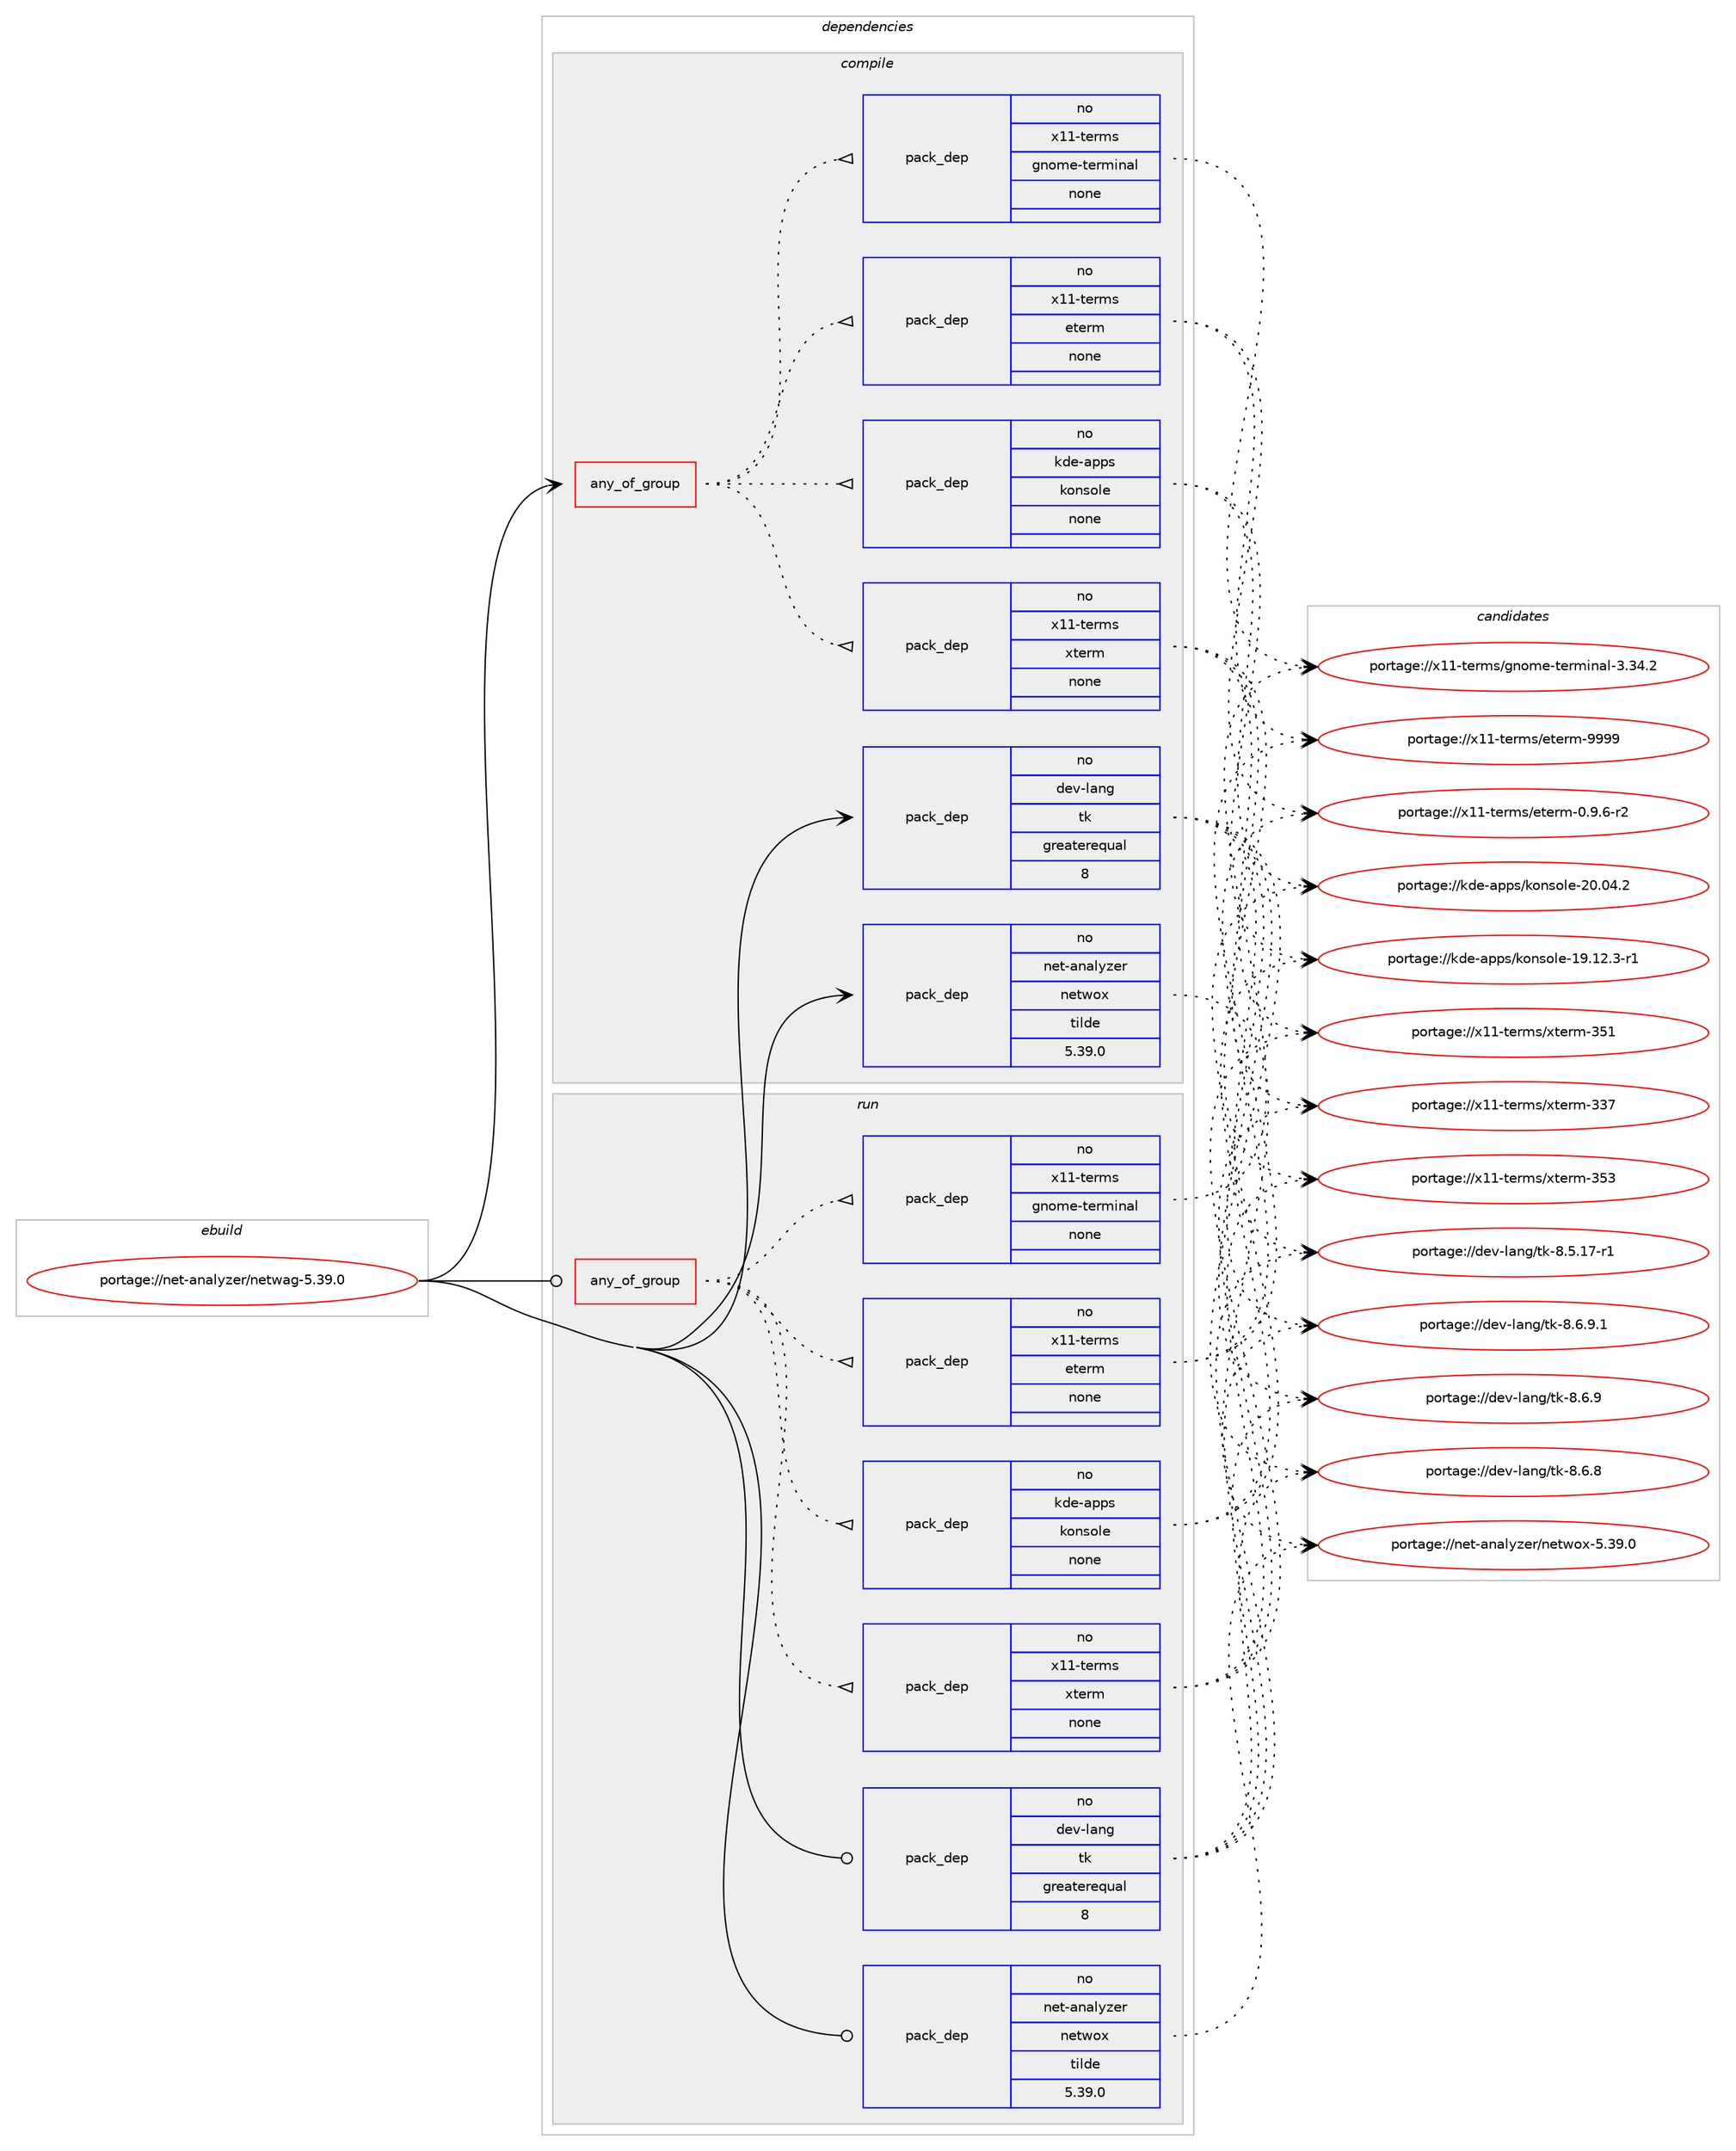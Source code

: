 digraph prolog {

# *************
# Graph options
# *************

newrank=true;
concentrate=true;
compound=true;
graph [rankdir=LR,fontname=Helvetica,fontsize=10,ranksep=1.5];#, ranksep=2.5, nodesep=0.2];
edge  [arrowhead=vee];
node  [fontname=Helvetica,fontsize=10];

# **********
# The ebuild
# **********

subgraph cluster_leftcol {
color=gray;
rank=same;
label=<<i>ebuild</i>>;
id [label="portage://net-analyzer/netwag-5.39.0", color=red, width=4, href="../net-analyzer/netwag-5.39.0.svg"];
}

# ****************
# The dependencies
# ****************

subgraph cluster_midcol {
color=gray;
label=<<i>dependencies</i>>;
subgraph cluster_compile {
fillcolor="#eeeeee";
style=filled;
label=<<i>compile</i>>;
subgraph any73 {
dependency7448 [label=<<TABLE BORDER="0" CELLBORDER="1" CELLSPACING="0" CELLPADDING="4"><TR><TD CELLPADDING="10">any_of_group</TD></TR></TABLE>>, shape=none, color=red];subgraph pack6387 {
dependency7449 [label=<<TABLE BORDER="0" CELLBORDER="1" CELLSPACING="0" CELLPADDING="4" WIDTH="220"><TR><TD ROWSPAN="6" CELLPADDING="30">pack_dep</TD></TR><TR><TD WIDTH="110">no</TD></TR><TR><TD>x11-terms</TD></TR><TR><TD>xterm</TD></TR><TR><TD>none</TD></TR><TR><TD></TD></TR></TABLE>>, shape=none, color=blue];
}
dependency7448:e -> dependency7449:w [weight=20,style="dotted",arrowhead="oinv"];
subgraph pack6388 {
dependency7450 [label=<<TABLE BORDER="0" CELLBORDER="1" CELLSPACING="0" CELLPADDING="4" WIDTH="220"><TR><TD ROWSPAN="6" CELLPADDING="30">pack_dep</TD></TR><TR><TD WIDTH="110">no</TD></TR><TR><TD>kde-apps</TD></TR><TR><TD>konsole</TD></TR><TR><TD>none</TD></TR><TR><TD></TD></TR></TABLE>>, shape=none, color=blue];
}
dependency7448:e -> dependency7450:w [weight=20,style="dotted",arrowhead="oinv"];
subgraph pack6389 {
dependency7451 [label=<<TABLE BORDER="0" CELLBORDER="1" CELLSPACING="0" CELLPADDING="4" WIDTH="220"><TR><TD ROWSPAN="6" CELLPADDING="30">pack_dep</TD></TR><TR><TD WIDTH="110">no</TD></TR><TR><TD>x11-terms</TD></TR><TR><TD>eterm</TD></TR><TR><TD>none</TD></TR><TR><TD></TD></TR></TABLE>>, shape=none, color=blue];
}
dependency7448:e -> dependency7451:w [weight=20,style="dotted",arrowhead="oinv"];
subgraph pack6390 {
dependency7452 [label=<<TABLE BORDER="0" CELLBORDER="1" CELLSPACING="0" CELLPADDING="4" WIDTH="220"><TR><TD ROWSPAN="6" CELLPADDING="30">pack_dep</TD></TR><TR><TD WIDTH="110">no</TD></TR><TR><TD>x11-terms</TD></TR><TR><TD>gnome-terminal</TD></TR><TR><TD>none</TD></TR><TR><TD></TD></TR></TABLE>>, shape=none, color=blue];
}
dependency7448:e -> dependency7452:w [weight=20,style="dotted",arrowhead="oinv"];
}
id:e -> dependency7448:w [weight=20,style="solid",arrowhead="vee"];
subgraph pack6391 {
dependency7453 [label=<<TABLE BORDER="0" CELLBORDER="1" CELLSPACING="0" CELLPADDING="4" WIDTH="220"><TR><TD ROWSPAN="6" CELLPADDING="30">pack_dep</TD></TR><TR><TD WIDTH="110">no</TD></TR><TR><TD>dev-lang</TD></TR><TR><TD>tk</TD></TR><TR><TD>greaterequal</TD></TR><TR><TD>8</TD></TR></TABLE>>, shape=none, color=blue];
}
id:e -> dependency7453:w [weight=20,style="solid",arrowhead="vee"];
subgraph pack6392 {
dependency7454 [label=<<TABLE BORDER="0" CELLBORDER="1" CELLSPACING="0" CELLPADDING="4" WIDTH="220"><TR><TD ROWSPAN="6" CELLPADDING="30">pack_dep</TD></TR><TR><TD WIDTH="110">no</TD></TR><TR><TD>net-analyzer</TD></TR><TR><TD>netwox</TD></TR><TR><TD>tilde</TD></TR><TR><TD>5.39.0</TD></TR></TABLE>>, shape=none, color=blue];
}
id:e -> dependency7454:w [weight=20,style="solid",arrowhead="vee"];
}
subgraph cluster_compileandrun {
fillcolor="#eeeeee";
style=filled;
label=<<i>compile and run</i>>;
}
subgraph cluster_run {
fillcolor="#eeeeee";
style=filled;
label=<<i>run</i>>;
subgraph any74 {
dependency7455 [label=<<TABLE BORDER="0" CELLBORDER="1" CELLSPACING="0" CELLPADDING="4"><TR><TD CELLPADDING="10">any_of_group</TD></TR></TABLE>>, shape=none, color=red];subgraph pack6393 {
dependency7456 [label=<<TABLE BORDER="0" CELLBORDER="1" CELLSPACING="0" CELLPADDING="4" WIDTH="220"><TR><TD ROWSPAN="6" CELLPADDING="30">pack_dep</TD></TR><TR><TD WIDTH="110">no</TD></TR><TR><TD>x11-terms</TD></TR><TR><TD>xterm</TD></TR><TR><TD>none</TD></TR><TR><TD></TD></TR></TABLE>>, shape=none, color=blue];
}
dependency7455:e -> dependency7456:w [weight=20,style="dotted",arrowhead="oinv"];
subgraph pack6394 {
dependency7457 [label=<<TABLE BORDER="0" CELLBORDER="1" CELLSPACING="0" CELLPADDING="4" WIDTH="220"><TR><TD ROWSPAN="6" CELLPADDING="30">pack_dep</TD></TR><TR><TD WIDTH="110">no</TD></TR><TR><TD>kde-apps</TD></TR><TR><TD>konsole</TD></TR><TR><TD>none</TD></TR><TR><TD></TD></TR></TABLE>>, shape=none, color=blue];
}
dependency7455:e -> dependency7457:w [weight=20,style="dotted",arrowhead="oinv"];
subgraph pack6395 {
dependency7458 [label=<<TABLE BORDER="0" CELLBORDER="1" CELLSPACING="0" CELLPADDING="4" WIDTH="220"><TR><TD ROWSPAN="6" CELLPADDING="30">pack_dep</TD></TR><TR><TD WIDTH="110">no</TD></TR><TR><TD>x11-terms</TD></TR><TR><TD>eterm</TD></TR><TR><TD>none</TD></TR><TR><TD></TD></TR></TABLE>>, shape=none, color=blue];
}
dependency7455:e -> dependency7458:w [weight=20,style="dotted",arrowhead="oinv"];
subgraph pack6396 {
dependency7459 [label=<<TABLE BORDER="0" CELLBORDER="1" CELLSPACING="0" CELLPADDING="4" WIDTH="220"><TR><TD ROWSPAN="6" CELLPADDING="30">pack_dep</TD></TR><TR><TD WIDTH="110">no</TD></TR><TR><TD>x11-terms</TD></TR><TR><TD>gnome-terminal</TD></TR><TR><TD>none</TD></TR><TR><TD></TD></TR></TABLE>>, shape=none, color=blue];
}
dependency7455:e -> dependency7459:w [weight=20,style="dotted",arrowhead="oinv"];
}
id:e -> dependency7455:w [weight=20,style="solid",arrowhead="odot"];
subgraph pack6397 {
dependency7460 [label=<<TABLE BORDER="0" CELLBORDER="1" CELLSPACING="0" CELLPADDING="4" WIDTH="220"><TR><TD ROWSPAN="6" CELLPADDING="30">pack_dep</TD></TR><TR><TD WIDTH="110">no</TD></TR><TR><TD>dev-lang</TD></TR><TR><TD>tk</TD></TR><TR><TD>greaterequal</TD></TR><TR><TD>8</TD></TR></TABLE>>, shape=none, color=blue];
}
id:e -> dependency7460:w [weight=20,style="solid",arrowhead="odot"];
subgraph pack6398 {
dependency7461 [label=<<TABLE BORDER="0" CELLBORDER="1" CELLSPACING="0" CELLPADDING="4" WIDTH="220"><TR><TD ROWSPAN="6" CELLPADDING="30">pack_dep</TD></TR><TR><TD WIDTH="110">no</TD></TR><TR><TD>net-analyzer</TD></TR><TR><TD>netwox</TD></TR><TR><TD>tilde</TD></TR><TR><TD>5.39.0</TD></TR></TABLE>>, shape=none, color=blue];
}
id:e -> dependency7461:w [weight=20,style="solid",arrowhead="odot"];
}
}

# **************
# The candidates
# **************

subgraph cluster_choices {
rank=same;
color=gray;
label=<<i>candidates</i>>;

subgraph choice6387 {
color=black;
nodesep=1;
choice1204949451161011141091154712011610111410945515351 [label="portage://x11-terms/xterm-353", color=red, width=4,href="../x11-terms/xterm-353.svg"];
choice1204949451161011141091154712011610111410945515349 [label="portage://x11-terms/xterm-351", color=red, width=4,href="../x11-terms/xterm-351.svg"];
choice1204949451161011141091154712011610111410945515155 [label="portage://x11-terms/xterm-337", color=red, width=4,href="../x11-terms/xterm-337.svg"];
dependency7449:e -> choice1204949451161011141091154712011610111410945515351:w [style=dotted,weight="100"];
dependency7449:e -> choice1204949451161011141091154712011610111410945515349:w [style=dotted,weight="100"];
dependency7449:e -> choice1204949451161011141091154712011610111410945515155:w [style=dotted,weight="100"];
}
subgraph choice6388 {
color=black;
nodesep=1;
choice1071001014597112112115471071111101151111081014550484648524650 [label="portage://kde-apps/konsole-20.04.2", color=red, width=4,href="../kde-apps/konsole-20.04.2.svg"];
choice10710010145971121121154710711111011511110810145495746495046514511449 [label="portage://kde-apps/konsole-19.12.3-r1", color=red, width=4,href="../kde-apps/konsole-19.12.3-r1.svg"];
dependency7450:e -> choice1071001014597112112115471071111101151111081014550484648524650:w [style=dotted,weight="100"];
dependency7450:e -> choice10710010145971121121154710711111011511110810145495746495046514511449:w [style=dotted,weight="100"];
}
subgraph choice6389 {
color=black;
nodesep=1;
choice120494945116101114109115471011161011141094557575757 [label="portage://x11-terms/eterm-9999", color=red, width=4,href="../x11-terms/eterm-9999.svg"];
choice120494945116101114109115471011161011141094548465746544511450 [label="portage://x11-terms/eterm-0.9.6-r2", color=red, width=4,href="../x11-terms/eterm-0.9.6-r2.svg"];
dependency7451:e -> choice120494945116101114109115471011161011141094557575757:w [style=dotted,weight="100"];
dependency7451:e -> choice120494945116101114109115471011161011141094548465746544511450:w [style=dotted,weight="100"];
}
subgraph choice6390 {
color=black;
nodesep=1;
choice12049494511610111410911547103110111109101451161011141091051109710845514651524650 [label="portage://x11-terms/gnome-terminal-3.34.2", color=red, width=4,href="../x11-terms/gnome-terminal-3.34.2.svg"];
dependency7452:e -> choice12049494511610111410911547103110111109101451161011141091051109710845514651524650:w [style=dotted,weight="100"];
}
subgraph choice6391 {
color=black;
nodesep=1;
choice1001011184510897110103471161074556465446574649 [label="portage://dev-lang/tk-8.6.9.1", color=red, width=4,href="../dev-lang/tk-8.6.9.1.svg"];
choice100101118451089711010347116107455646544657 [label="portage://dev-lang/tk-8.6.9", color=red, width=4,href="../dev-lang/tk-8.6.9.svg"];
choice100101118451089711010347116107455646544656 [label="portage://dev-lang/tk-8.6.8", color=red, width=4,href="../dev-lang/tk-8.6.8.svg"];
choice100101118451089711010347116107455646534649554511449 [label="portage://dev-lang/tk-8.5.17-r1", color=red, width=4,href="../dev-lang/tk-8.5.17-r1.svg"];
dependency7453:e -> choice1001011184510897110103471161074556465446574649:w [style=dotted,weight="100"];
dependency7453:e -> choice100101118451089711010347116107455646544657:w [style=dotted,weight="100"];
dependency7453:e -> choice100101118451089711010347116107455646544656:w [style=dotted,weight="100"];
dependency7453:e -> choice100101118451089711010347116107455646534649554511449:w [style=dotted,weight="100"];
}
subgraph choice6392 {
color=black;
nodesep=1;
choice1101011164597110971081211221011144711010111611911112045534651574648 [label="portage://net-analyzer/netwox-5.39.0", color=red, width=4,href="../net-analyzer/netwox-5.39.0.svg"];
dependency7454:e -> choice1101011164597110971081211221011144711010111611911112045534651574648:w [style=dotted,weight="100"];
}
subgraph choice6393 {
color=black;
nodesep=1;
choice1204949451161011141091154712011610111410945515351 [label="portage://x11-terms/xterm-353", color=red, width=4,href="../x11-terms/xterm-353.svg"];
choice1204949451161011141091154712011610111410945515349 [label="portage://x11-terms/xterm-351", color=red, width=4,href="../x11-terms/xterm-351.svg"];
choice1204949451161011141091154712011610111410945515155 [label="portage://x11-terms/xterm-337", color=red, width=4,href="../x11-terms/xterm-337.svg"];
dependency7456:e -> choice1204949451161011141091154712011610111410945515351:w [style=dotted,weight="100"];
dependency7456:e -> choice1204949451161011141091154712011610111410945515349:w [style=dotted,weight="100"];
dependency7456:e -> choice1204949451161011141091154712011610111410945515155:w [style=dotted,weight="100"];
}
subgraph choice6394 {
color=black;
nodesep=1;
choice1071001014597112112115471071111101151111081014550484648524650 [label="portage://kde-apps/konsole-20.04.2", color=red, width=4,href="../kde-apps/konsole-20.04.2.svg"];
choice10710010145971121121154710711111011511110810145495746495046514511449 [label="portage://kde-apps/konsole-19.12.3-r1", color=red, width=4,href="../kde-apps/konsole-19.12.3-r1.svg"];
dependency7457:e -> choice1071001014597112112115471071111101151111081014550484648524650:w [style=dotted,weight="100"];
dependency7457:e -> choice10710010145971121121154710711111011511110810145495746495046514511449:w [style=dotted,weight="100"];
}
subgraph choice6395 {
color=black;
nodesep=1;
choice120494945116101114109115471011161011141094557575757 [label="portage://x11-terms/eterm-9999", color=red, width=4,href="../x11-terms/eterm-9999.svg"];
choice120494945116101114109115471011161011141094548465746544511450 [label="portage://x11-terms/eterm-0.9.6-r2", color=red, width=4,href="../x11-terms/eterm-0.9.6-r2.svg"];
dependency7458:e -> choice120494945116101114109115471011161011141094557575757:w [style=dotted,weight="100"];
dependency7458:e -> choice120494945116101114109115471011161011141094548465746544511450:w [style=dotted,weight="100"];
}
subgraph choice6396 {
color=black;
nodesep=1;
choice12049494511610111410911547103110111109101451161011141091051109710845514651524650 [label="portage://x11-terms/gnome-terminal-3.34.2", color=red, width=4,href="../x11-terms/gnome-terminal-3.34.2.svg"];
dependency7459:e -> choice12049494511610111410911547103110111109101451161011141091051109710845514651524650:w [style=dotted,weight="100"];
}
subgraph choice6397 {
color=black;
nodesep=1;
choice1001011184510897110103471161074556465446574649 [label="portage://dev-lang/tk-8.6.9.1", color=red, width=4,href="../dev-lang/tk-8.6.9.1.svg"];
choice100101118451089711010347116107455646544657 [label="portage://dev-lang/tk-8.6.9", color=red, width=4,href="../dev-lang/tk-8.6.9.svg"];
choice100101118451089711010347116107455646544656 [label="portage://dev-lang/tk-8.6.8", color=red, width=4,href="../dev-lang/tk-8.6.8.svg"];
choice100101118451089711010347116107455646534649554511449 [label="portage://dev-lang/tk-8.5.17-r1", color=red, width=4,href="../dev-lang/tk-8.5.17-r1.svg"];
dependency7460:e -> choice1001011184510897110103471161074556465446574649:w [style=dotted,weight="100"];
dependency7460:e -> choice100101118451089711010347116107455646544657:w [style=dotted,weight="100"];
dependency7460:e -> choice100101118451089711010347116107455646544656:w [style=dotted,weight="100"];
dependency7460:e -> choice100101118451089711010347116107455646534649554511449:w [style=dotted,weight="100"];
}
subgraph choice6398 {
color=black;
nodesep=1;
choice1101011164597110971081211221011144711010111611911112045534651574648 [label="portage://net-analyzer/netwox-5.39.0", color=red, width=4,href="../net-analyzer/netwox-5.39.0.svg"];
dependency7461:e -> choice1101011164597110971081211221011144711010111611911112045534651574648:w [style=dotted,weight="100"];
}
}

}

